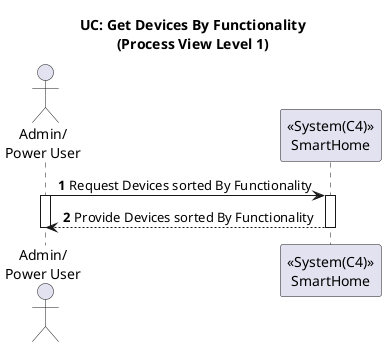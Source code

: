 @startuml
'https://plantuml.com/sequence-diagram

title UC: Get Devices By Functionality\n(Process View Level 1)
autonumber

actor "Admin/\nPower User" as A
participant "<<System(C4)>>\nSmartHome" as S

A -> S : Request Devices sorted By Functionality
activate A
activate S
S--> A : Provide Devices sorted By Functionality
deactivate S
deactivate A

@enduml